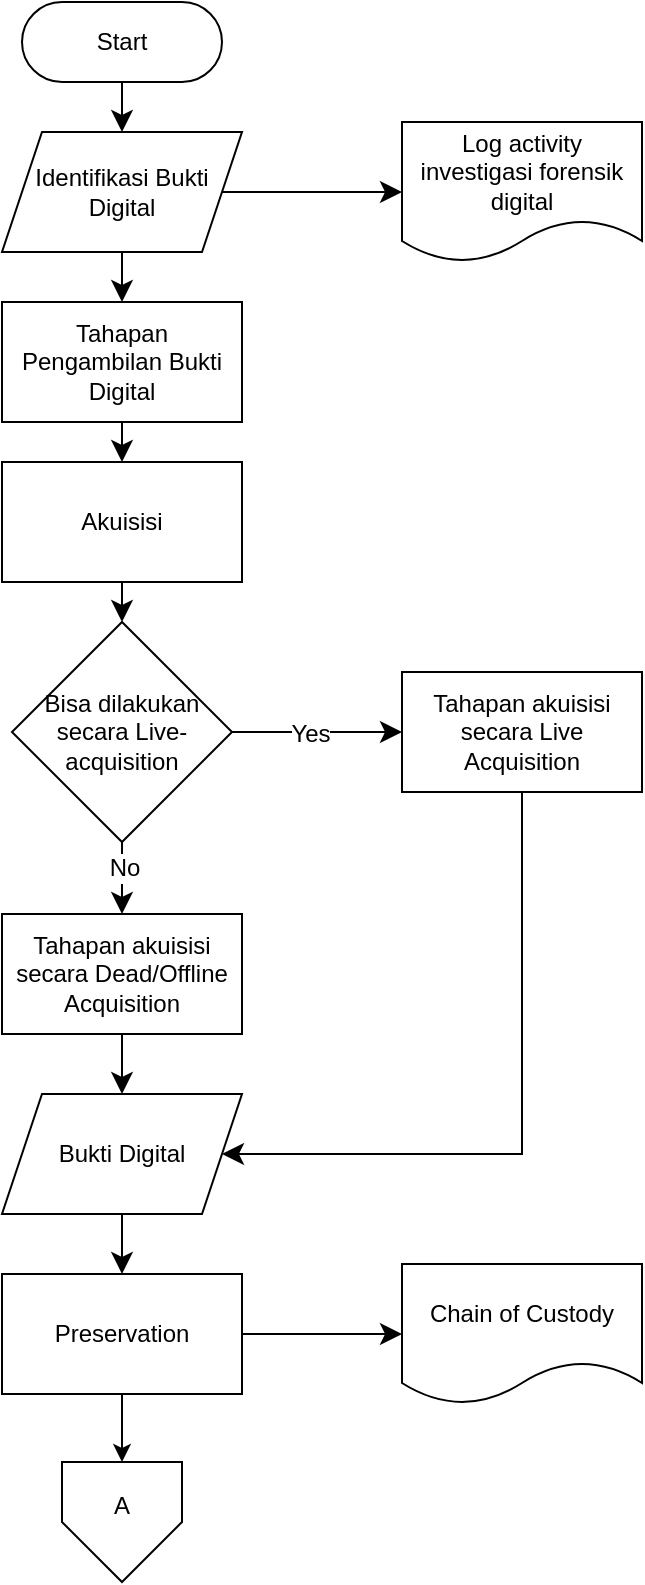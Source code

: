 <mxfile version="26.0.16" pages="4">
  <diagram id="C5RBs43oDa-KdzZeNtuy" name="Collection">
    <mxGraphModel dx="1122" dy="855" grid="1" gridSize="10" guides="1" tooltips="1" connect="1" arrows="1" fold="1" page="1" pageScale="1" pageWidth="827" pageHeight="1169" math="0" shadow="0">
      <root>
        <mxCell id="WIyWlLk6GJQsqaUBKTNV-0" />
        <mxCell id="WIyWlLk6GJQsqaUBKTNV-1" parent="WIyWlLk6GJQsqaUBKTNV-0" />
        <mxCell id="t_siYUt48UW-tecDmQAx-3" value="" style="edgeStyle=none;curved=1;rounded=0;orthogonalLoop=1;jettySize=auto;html=1;fontSize=12;startSize=8;endSize=8;" edge="1" parent="WIyWlLk6GJQsqaUBKTNV-1" source="t_siYUt48UW-tecDmQAx-1" target="t_siYUt48UW-tecDmQAx-2">
          <mxGeometry relative="1" as="geometry" />
        </mxCell>
        <mxCell id="t_siYUt48UW-tecDmQAx-1" value="Start" style="rounded=1;whiteSpace=wrap;html=1;arcSize=50;" vertex="1" parent="WIyWlLk6GJQsqaUBKTNV-1">
          <mxGeometry x="300" y="170" width="100" height="40" as="geometry" />
        </mxCell>
        <mxCell id="t_siYUt48UW-tecDmQAx-7" value="" style="edgeStyle=none;curved=1;rounded=0;orthogonalLoop=1;jettySize=auto;html=1;fontSize=12;startSize=8;endSize=8;" edge="1" parent="WIyWlLk6GJQsqaUBKTNV-1" source="t_siYUt48UW-tecDmQAx-2" target="t_siYUt48UW-tecDmQAx-6">
          <mxGeometry relative="1" as="geometry" />
        </mxCell>
        <mxCell id="t_siYUt48UW-tecDmQAx-40" value="" style="edgeStyle=none;curved=1;rounded=0;orthogonalLoop=1;jettySize=auto;html=1;fontSize=12;startSize=8;endSize=8;" edge="1" parent="WIyWlLk6GJQsqaUBKTNV-1" source="t_siYUt48UW-tecDmQAx-2" target="t_siYUt48UW-tecDmQAx-39">
          <mxGeometry relative="1" as="geometry" />
        </mxCell>
        <mxCell id="t_siYUt48UW-tecDmQAx-2" value="Identifikasi Bukti Digital" style="shape=parallelogram;perimeter=parallelogramPerimeter;whiteSpace=wrap;html=1;fixedSize=1;rounded=1;size=20;arcSize=0;" vertex="1" parent="WIyWlLk6GJQsqaUBKTNV-1">
          <mxGeometry x="290" y="235" width="120" height="60" as="geometry" />
        </mxCell>
        <mxCell id="t_siYUt48UW-tecDmQAx-9" value="" style="edgeStyle=none;curved=1;rounded=0;orthogonalLoop=1;jettySize=auto;html=1;fontSize=12;startSize=8;endSize=8;" edge="1" parent="WIyWlLk6GJQsqaUBKTNV-1" source="t_siYUt48UW-tecDmQAx-6" target="t_siYUt48UW-tecDmQAx-8">
          <mxGeometry relative="1" as="geometry" />
        </mxCell>
        <mxCell id="t_siYUt48UW-tecDmQAx-6" value="Tahapan Pengambilan Bukti Digital" style="rounded=1;whiteSpace=wrap;html=1;arcSize=0;" vertex="1" parent="WIyWlLk6GJQsqaUBKTNV-1">
          <mxGeometry x="290" y="320" width="120" height="60" as="geometry" />
        </mxCell>
        <mxCell id="t_siYUt48UW-tecDmQAx-11" value="" style="edgeStyle=none;curved=1;rounded=0;orthogonalLoop=1;jettySize=auto;html=1;fontSize=12;startSize=8;endSize=8;" edge="1" parent="WIyWlLk6GJQsqaUBKTNV-1" source="t_siYUt48UW-tecDmQAx-8" target="t_siYUt48UW-tecDmQAx-10">
          <mxGeometry relative="1" as="geometry" />
        </mxCell>
        <mxCell id="t_siYUt48UW-tecDmQAx-8" value="Akuisisi" style="rounded=1;whiteSpace=wrap;html=1;arcSize=0;" vertex="1" parent="WIyWlLk6GJQsqaUBKTNV-1">
          <mxGeometry x="290" y="400" width="120" height="60" as="geometry" />
        </mxCell>
        <mxCell id="t_siYUt48UW-tecDmQAx-13" value="" style="edgeStyle=none;curved=1;rounded=0;orthogonalLoop=1;jettySize=auto;html=1;fontSize=12;startSize=8;endSize=8;" edge="1" parent="WIyWlLk6GJQsqaUBKTNV-1" source="t_siYUt48UW-tecDmQAx-10" target="t_siYUt48UW-tecDmQAx-12">
          <mxGeometry relative="1" as="geometry" />
        </mxCell>
        <mxCell id="t_siYUt48UW-tecDmQAx-38" value="Yes" style="edgeLabel;html=1;align=center;verticalAlign=middle;resizable=0;points=[];fontSize=12;" vertex="1" connectable="0" parent="t_siYUt48UW-tecDmQAx-13">
          <mxGeometry x="-0.08" y="-1" relative="1" as="geometry">
            <mxPoint as="offset" />
          </mxGeometry>
        </mxCell>
        <mxCell id="t_siYUt48UW-tecDmQAx-15" value="" style="edgeStyle=none;curved=1;rounded=0;orthogonalLoop=1;jettySize=auto;html=1;fontSize=12;startSize=8;endSize=8;" edge="1" parent="WIyWlLk6GJQsqaUBKTNV-1" source="t_siYUt48UW-tecDmQAx-10" target="t_siYUt48UW-tecDmQAx-14">
          <mxGeometry relative="1" as="geometry" />
        </mxCell>
        <mxCell id="t_siYUt48UW-tecDmQAx-37" value="No" style="edgeLabel;html=1;align=center;verticalAlign=middle;resizable=0;points=[];fontSize=12;" vertex="1" connectable="0" parent="t_siYUt48UW-tecDmQAx-15">
          <mxGeometry x="-0.28" y="1" relative="1" as="geometry">
            <mxPoint as="offset" />
          </mxGeometry>
        </mxCell>
        <mxCell id="t_siYUt48UW-tecDmQAx-10" value="Bisa dilakukan secara Live-acquisition" style="rhombus;whiteSpace=wrap;html=1;rounded=1;arcSize=0;" vertex="1" parent="WIyWlLk6GJQsqaUBKTNV-1">
          <mxGeometry x="295" y="480" width="110" height="110" as="geometry" />
        </mxCell>
        <mxCell id="t_siYUt48UW-tecDmQAx-35" style="edgeStyle=orthogonalEdgeStyle;rounded=0;orthogonalLoop=1;jettySize=auto;html=1;entryX=1;entryY=0.5;entryDx=0;entryDy=0;fontSize=12;startSize=8;endSize=8;" edge="1" parent="WIyWlLk6GJQsqaUBKTNV-1" source="t_siYUt48UW-tecDmQAx-12" target="t_siYUt48UW-tecDmQAx-33">
          <mxGeometry relative="1" as="geometry">
            <Array as="points">
              <mxPoint x="550" y="746" />
            </Array>
          </mxGeometry>
        </mxCell>
        <mxCell id="t_siYUt48UW-tecDmQAx-12" value="Tahapan akuisisi secara Live Acquisition" style="rounded=1;whiteSpace=wrap;html=1;arcSize=0;" vertex="1" parent="WIyWlLk6GJQsqaUBKTNV-1">
          <mxGeometry x="490" y="505" width="120" height="60" as="geometry" />
        </mxCell>
        <mxCell id="t_siYUt48UW-tecDmQAx-34" value="" style="edgeStyle=none;curved=1;rounded=0;orthogonalLoop=1;jettySize=auto;html=1;fontSize=12;startSize=8;endSize=8;" edge="1" parent="WIyWlLk6GJQsqaUBKTNV-1" source="t_siYUt48UW-tecDmQAx-14" target="t_siYUt48UW-tecDmQAx-33">
          <mxGeometry relative="1" as="geometry" />
        </mxCell>
        <mxCell id="t_siYUt48UW-tecDmQAx-14" value="Tahapan akuisisi secara Dead/Offline Acquisition" style="whiteSpace=wrap;html=1;rounded=1;arcSize=0;" vertex="1" parent="WIyWlLk6GJQsqaUBKTNV-1">
          <mxGeometry x="290" y="626" width="120" height="60" as="geometry" />
        </mxCell>
        <mxCell id="t_siYUt48UW-tecDmQAx-31" value="" style="edgeStyle=none;curved=1;rounded=0;orthogonalLoop=1;jettySize=auto;html=1;fontSize=12;startSize=8;endSize=8;" edge="1" parent="WIyWlLk6GJQsqaUBKTNV-1" source="t_siYUt48UW-tecDmQAx-26" target="t_siYUt48UW-tecDmQAx-30">
          <mxGeometry relative="1" as="geometry" />
        </mxCell>
        <mxCell id="t_siYUt48UW-tecDmQAx-50" style="edgeStyle=orthogonalEdgeStyle;rounded=0;orthogonalLoop=1;jettySize=auto;html=1;" edge="1" parent="WIyWlLk6GJQsqaUBKTNV-1" source="t_siYUt48UW-tecDmQAx-26" target="t_siYUt48UW-tecDmQAx-49">
          <mxGeometry relative="1" as="geometry" />
        </mxCell>
        <mxCell id="t_siYUt48UW-tecDmQAx-26" value="Preservation" style="rounded=1;whiteSpace=wrap;html=1;arcSize=0;" vertex="1" parent="WIyWlLk6GJQsqaUBKTNV-1">
          <mxGeometry x="290" y="806" width="120" height="60" as="geometry" />
        </mxCell>
        <mxCell id="t_siYUt48UW-tecDmQAx-30" value="Chain of Custody" style="shape=document;whiteSpace=wrap;html=1;boundedLbl=1;rounded=1;arcSize=0;" vertex="1" parent="WIyWlLk6GJQsqaUBKTNV-1">
          <mxGeometry x="490" y="801" width="120" height="70" as="geometry" />
        </mxCell>
        <mxCell id="t_siYUt48UW-tecDmQAx-36" style="edgeStyle=none;curved=1;rounded=0;orthogonalLoop=1;jettySize=auto;html=1;entryX=0.5;entryY=0;entryDx=0;entryDy=0;fontSize=12;startSize=8;endSize=8;" edge="1" parent="WIyWlLk6GJQsqaUBKTNV-1" source="t_siYUt48UW-tecDmQAx-33" target="t_siYUt48UW-tecDmQAx-26">
          <mxGeometry relative="1" as="geometry" />
        </mxCell>
        <mxCell id="t_siYUt48UW-tecDmQAx-33" value="Bukti Digital" style="shape=parallelogram;perimeter=parallelogramPerimeter;whiteSpace=wrap;html=1;fixedSize=1;rounded=1;arcSize=0;" vertex="1" parent="WIyWlLk6GJQsqaUBKTNV-1">
          <mxGeometry x="290" y="716" width="120" height="60" as="geometry" />
        </mxCell>
        <mxCell id="t_siYUt48UW-tecDmQAx-39" value="Log activity investigasi forensik digital" style="shape=document;whiteSpace=wrap;html=1;boundedLbl=1;rounded=1;" vertex="1" parent="WIyWlLk6GJQsqaUBKTNV-1">
          <mxGeometry x="490" y="230" width="120" height="70" as="geometry" />
        </mxCell>
        <mxCell id="t_siYUt48UW-tecDmQAx-52" value="" style="group" vertex="1" connectable="0" parent="WIyWlLk6GJQsqaUBKTNV-1">
          <mxGeometry x="320" y="900" width="60" height="60" as="geometry" />
        </mxCell>
        <mxCell id="t_siYUt48UW-tecDmQAx-49" value="" style="verticalLabelPosition=bottom;verticalAlign=top;html=1;shape=offPageConnector;rounded=0;size=0.5;" vertex="1" parent="t_siYUt48UW-tecDmQAx-52">
          <mxGeometry width="60" height="60" as="geometry" />
        </mxCell>
        <mxCell id="t_siYUt48UW-tecDmQAx-51" value="A" style="text;html=1;align=center;verticalAlign=middle;whiteSpace=wrap;rounded=0;" vertex="1" parent="t_siYUt48UW-tecDmQAx-52">
          <mxGeometry y="7" width="60" height="30" as="geometry" />
        </mxCell>
      </root>
    </mxGraphModel>
  </diagram>
  <diagram id="TwgPNCt6xu_8tkg0PEDv" name="Examination">
    <mxGraphModel dx="968" dy="605" grid="0" gridSize="10" guides="1" tooltips="1" connect="1" arrows="1" fold="1" page="0" pageScale="1" pageWidth="827" pageHeight="1169" math="0" shadow="0">
      <root>
        <mxCell id="0" />
        <mxCell id="1" parent="0" />
      </root>
    </mxGraphModel>
  </diagram>
  <diagram id="eRlR4t-ZQVe2Cz5ex6hm" name="Analysis">
    <mxGraphModel dx="968" dy="605" grid="0" gridSize="10" guides="1" tooltips="1" connect="1" arrows="1" fold="1" page="0" pageScale="1" pageWidth="827" pageHeight="1169" math="0" shadow="0">
      <root>
        <mxCell id="0" />
        <mxCell id="1" parent="0" />
      </root>
    </mxGraphModel>
  </diagram>
  <diagram id="O2brfD1u4VczVAhQ_p-K" name="Reporting">
    <mxGraphModel dx="968" dy="605" grid="0" gridSize="10" guides="1" tooltips="1" connect="1" arrows="1" fold="1" page="0" pageScale="1" pageWidth="827" pageHeight="1169" math="0" shadow="0">
      <root>
        <mxCell id="0" />
        <mxCell id="1" parent="0" />
      </root>
    </mxGraphModel>
  </diagram>
</mxfile>
